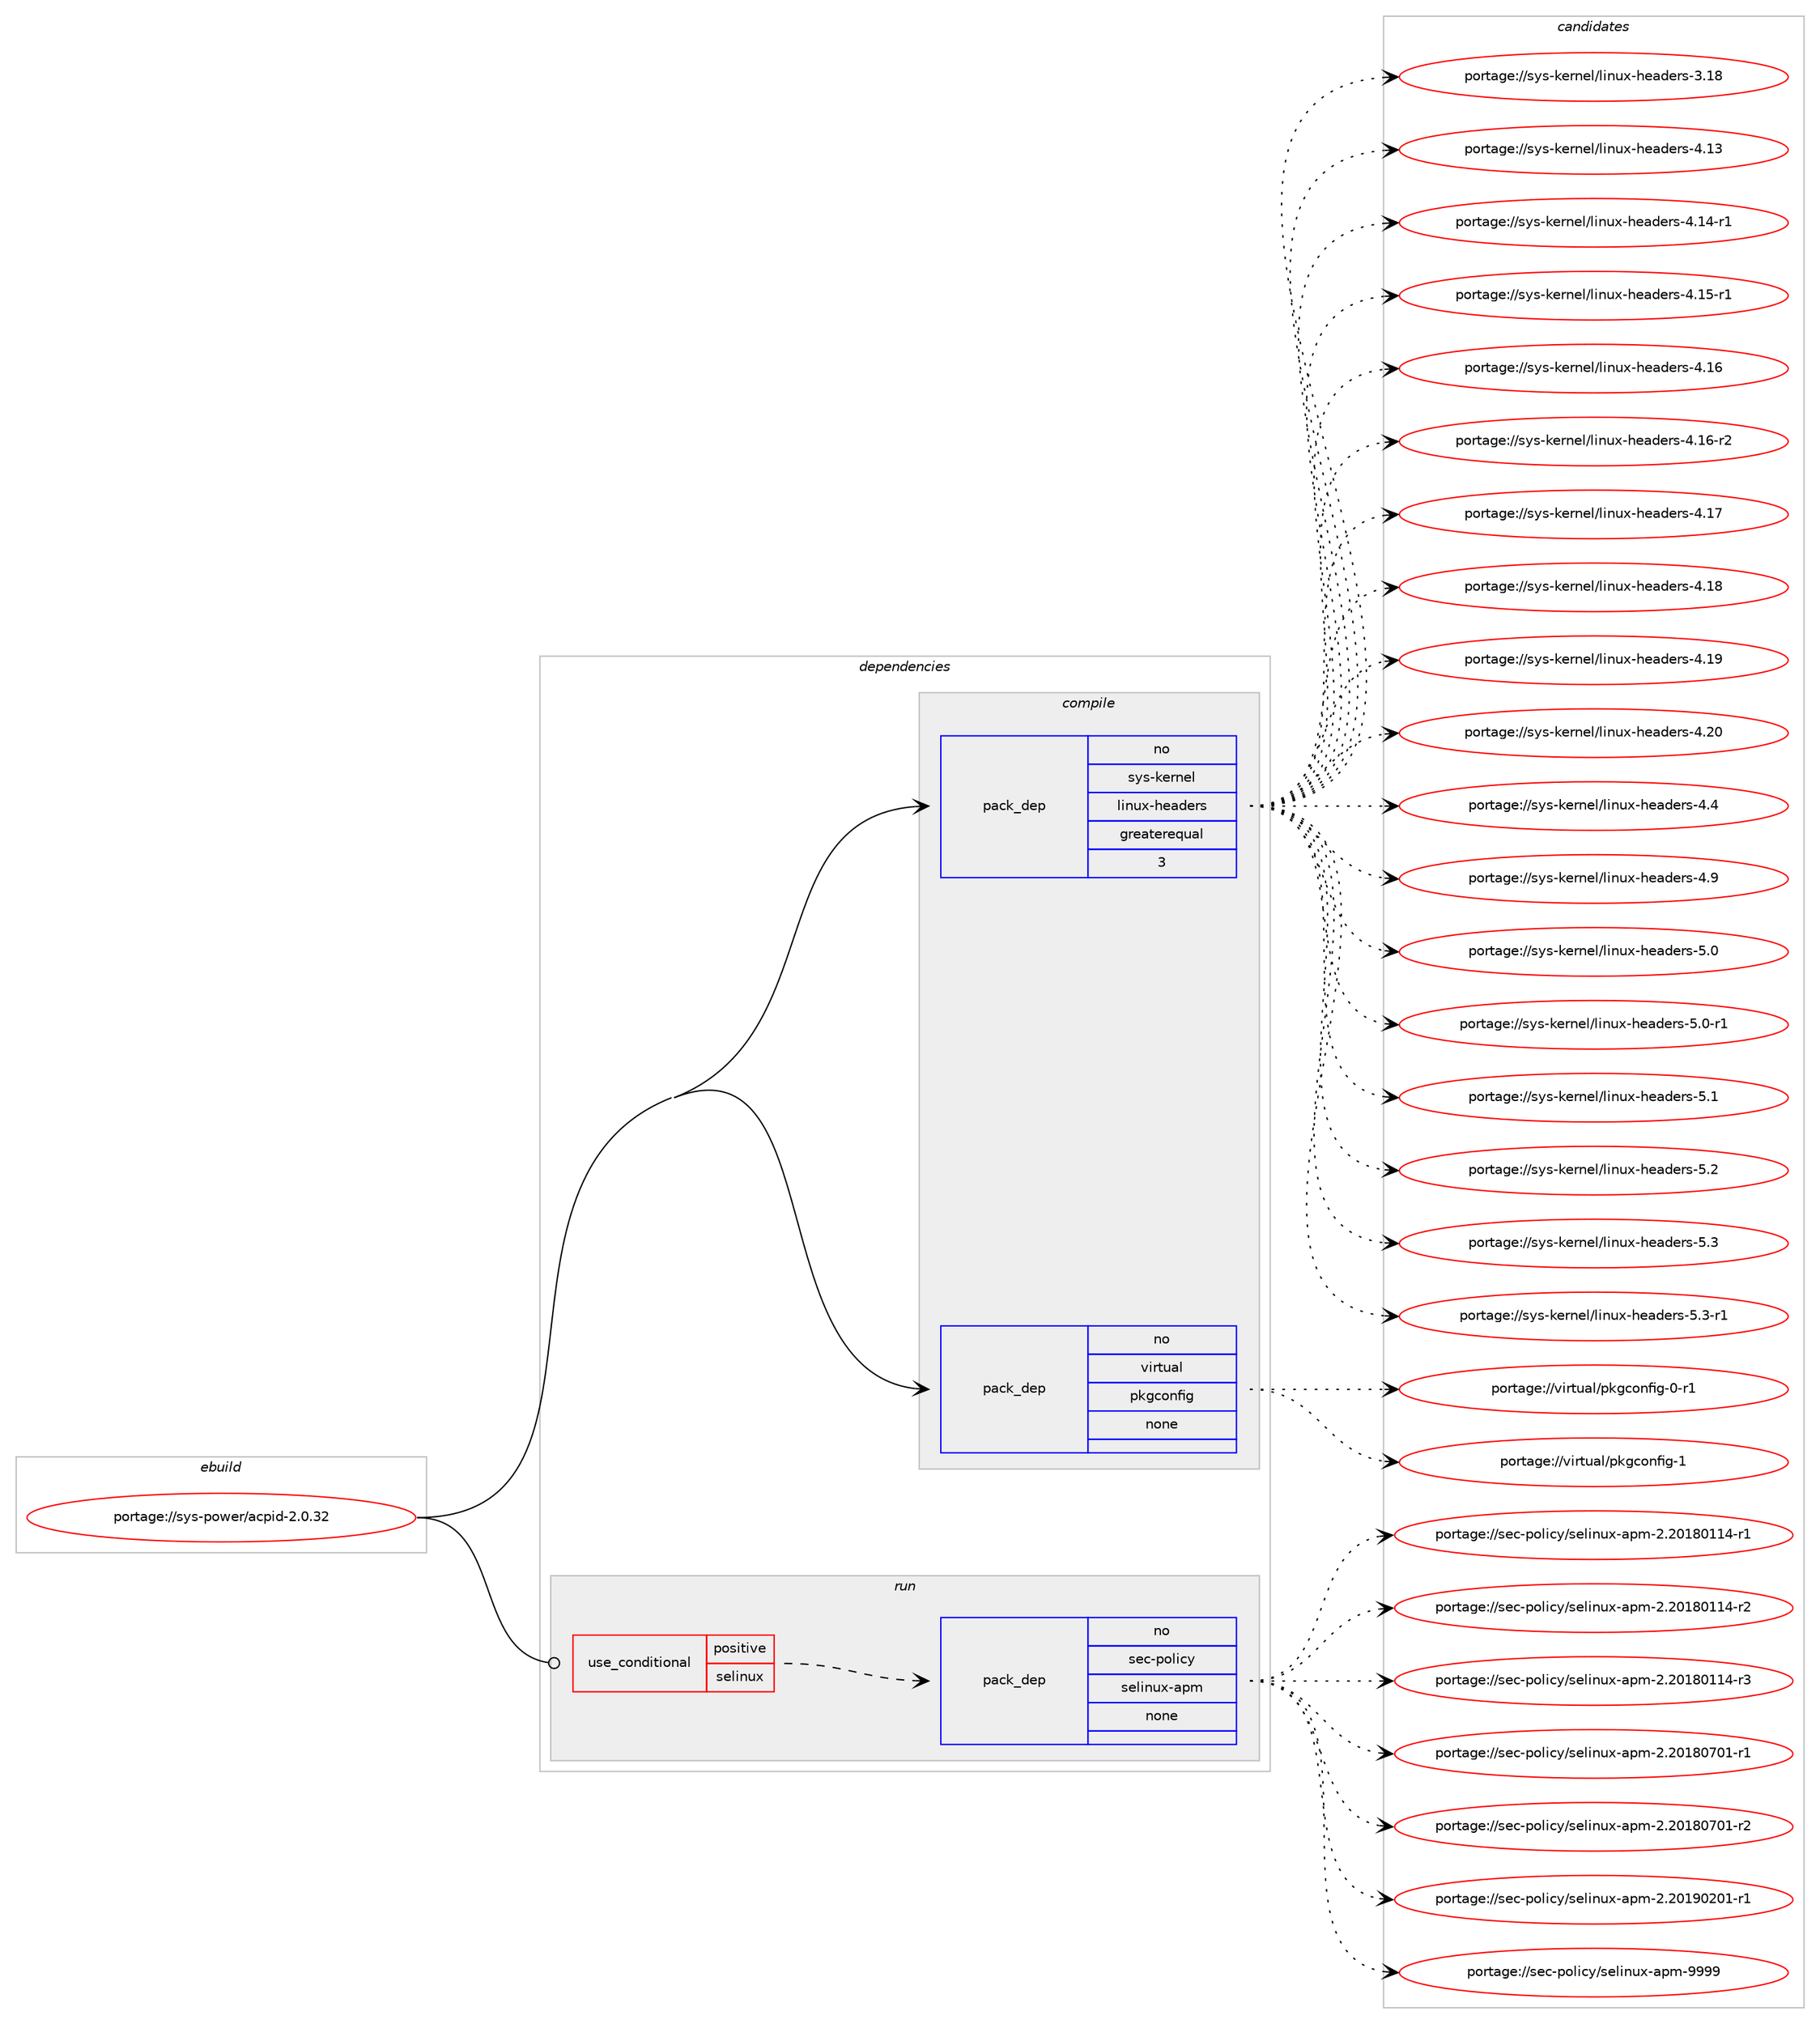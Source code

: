 digraph prolog {

# *************
# Graph options
# *************

newrank=true;
concentrate=true;
compound=true;
graph [rankdir=LR,fontname=Helvetica,fontsize=10,ranksep=1.5];#, ranksep=2.5, nodesep=0.2];
edge  [arrowhead=vee];
node  [fontname=Helvetica,fontsize=10];

# **********
# The ebuild
# **********

subgraph cluster_leftcol {
color=gray;
rank=same;
label=<<i>ebuild</i>>;
id [label="portage://sys-power/acpid-2.0.32", color=red, width=4, href="../sys-power/acpid-2.0.32.svg"];
}

# ****************
# The dependencies
# ****************

subgraph cluster_midcol {
color=gray;
label=<<i>dependencies</i>>;
subgraph cluster_compile {
fillcolor="#eeeeee";
style=filled;
label=<<i>compile</i>>;
subgraph pack320761 {
dependency432875 [label=<<TABLE BORDER="0" CELLBORDER="1" CELLSPACING="0" CELLPADDING="4" WIDTH="220"><TR><TD ROWSPAN="6" CELLPADDING="30">pack_dep</TD></TR><TR><TD WIDTH="110">no</TD></TR><TR><TD>sys-kernel</TD></TR><TR><TD>linux-headers</TD></TR><TR><TD>greaterequal</TD></TR><TR><TD>3</TD></TR></TABLE>>, shape=none, color=blue];
}
id:e -> dependency432875:w [weight=20,style="solid",arrowhead="vee"];
subgraph pack320762 {
dependency432876 [label=<<TABLE BORDER="0" CELLBORDER="1" CELLSPACING="0" CELLPADDING="4" WIDTH="220"><TR><TD ROWSPAN="6" CELLPADDING="30">pack_dep</TD></TR><TR><TD WIDTH="110">no</TD></TR><TR><TD>virtual</TD></TR><TR><TD>pkgconfig</TD></TR><TR><TD>none</TD></TR><TR><TD></TD></TR></TABLE>>, shape=none, color=blue];
}
id:e -> dependency432876:w [weight=20,style="solid",arrowhead="vee"];
}
subgraph cluster_compileandrun {
fillcolor="#eeeeee";
style=filled;
label=<<i>compile and run</i>>;
}
subgraph cluster_run {
fillcolor="#eeeeee";
style=filled;
label=<<i>run</i>>;
subgraph cond104796 {
dependency432877 [label=<<TABLE BORDER="0" CELLBORDER="1" CELLSPACING="0" CELLPADDING="4"><TR><TD ROWSPAN="3" CELLPADDING="10">use_conditional</TD></TR><TR><TD>positive</TD></TR><TR><TD>selinux</TD></TR></TABLE>>, shape=none, color=red];
subgraph pack320763 {
dependency432878 [label=<<TABLE BORDER="0" CELLBORDER="1" CELLSPACING="0" CELLPADDING="4" WIDTH="220"><TR><TD ROWSPAN="6" CELLPADDING="30">pack_dep</TD></TR><TR><TD WIDTH="110">no</TD></TR><TR><TD>sec-policy</TD></TR><TR><TD>selinux-apm</TD></TR><TR><TD>none</TD></TR><TR><TD></TD></TR></TABLE>>, shape=none, color=blue];
}
dependency432877:e -> dependency432878:w [weight=20,style="dashed",arrowhead="vee"];
}
id:e -> dependency432877:w [weight=20,style="solid",arrowhead="odot"];
}
}

# **************
# The candidates
# **************

subgraph cluster_choices {
rank=same;
color=gray;
label=<<i>candidates</i>>;

subgraph choice320761 {
color=black;
nodesep=1;
choiceportage115121115451071011141101011084710810511011712045104101971001011141154551464956 [label="portage://sys-kernel/linux-headers-3.18", color=red, width=4,href="../sys-kernel/linux-headers-3.18.svg"];
choiceportage115121115451071011141101011084710810511011712045104101971001011141154552464951 [label="portage://sys-kernel/linux-headers-4.13", color=red, width=4,href="../sys-kernel/linux-headers-4.13.svg"];
choiceportage1151211154510710111411010110847108105110117120451041019710010111411545524649524511449 [label="portage://sys-kernel/linux-headers-4.14-r1", color=red, width=4,href="../sys-kernel/linux-headers-4.14-r1.svg"];
choiceportage1151211154510710111411010110847108105110117120451041019710010111411545524649534511449 [label="portage://sys-kernel/linux-headers-4.15-r1", color=red, width=4,href="../sys-kernel/linux-headers-4.15-r1.svg"];
choiceportage115121115451071011141101011084710810511011712045104101971001011141154552464954 [label="portage://sys-kernel/linux-headers-4.16", color=red, width=4,href="../sys-kernel/linux-headers-4.16.svg"];
choiceportage1151211154510710111411010110847108105110117120451041019710010111411545524649544511450 [label="portage://sys-kernel/linux-headers-4.16-r2", color=red, width=4,href="../sys-kernel/linux-headers-4.16-r2.svg"];
choiceportage115121115451071011141101011084710810511011712045104101971001011141154552464955 [label="portage://sys-kernel/linux-headers-4.17", color=red, width=4,href="../sys-kernel/linux-headers-4.17.svg"];
choiceportage115121115451071011141101011084710810511011712045104101971001011141154552464956 [label="portage://sys-kernel/linux-headers-4.18", color=red, width=4,href="../sys-kernel/linux-headers-4.18.svg"];
choiceportage115121115451071011141101011084710810511011712045104101971001011141154552464957 [label="portage://sys-kernel/linux-headers-4.19", color=red, width=4,href="../sys-kernel/linux-headers-4.19.svg"];
choiceportage115121115451071011141101011084710810511011712045104101971001011141154552465048 [label="portage://sys-kernel/linux-headers-4.20", color=red, width=4,href="../sys-kernel/linux-headers-4.20.svg"];
choiceportage1151211154510710111411010110847108105110117120451041019710010111411545524652 [label="portage://sys-kernel/linux-headers-4.4", color=red, width=4,href="../sys-kernel/linux-headers-4.4.svg"];
choiceportage1151211154510710111411010110847108105110117120451041019710010111411545524657 [label="portage://sys-kernel/linux-headers-4.9", color=red, width=4,href="../sys-kernel/linux-headers-4.9.svg"];
choiceportage1151211154510710111411010110847108105110117120451041019710010111411545534648 [label="portage://sys-kernel/linux-headers-5.0", color=red, width=4,href="../sys-kernel/linux-headers-5.0.svg"];
choiceportage11512111545107101114110101108471081051101171204510410197100101114115455346484511449 [label="portage://sys-kernel/linux-headers-5.0-r1", color=red, width=4,href="../sys-kernel/linux-headers-5.0-r1.svg"];
choiceportage1151211154510710111411010110847108105110117120451041019710010111411545534649 [label="portage://sys-kernel/linux-headers-5.1", color=red, width=4,href="../sys-kernel/linux-headers-5.1.svg"];
choiceportage1151211154510710111411010110847108105110117120451041019710010111411545534650 [label="portage://sys-kernel/linux-headers-5.2", color=red, width=4,href="../sys-kernel/linux-headers-5.2.svg"];
choiceportage1151211154510710111411010110847108105110117120451041019710010111411545534651 [label="portage://sys-kernel/linux-headers-5.3", color=red, width=4,href="../sys-kernel/linux-headers-5.3.svg"];
choiceportage11512111545107101114110101108471081051101171204510410197100101114115455346514511449 [label="portage://sys-kernel/linux-headers-5.3-r1", color=red, width=4,href="../sys-kernel/linux-headers-5.3-r1.svg"];
dependency432875:e -> choiceportage115121115451071011141101011084710810511011712045104101971001011141154551464956:w [style=dotted,weight="100"];
dependency432875:e -> choiceportage115121115451071011141101011084710810511011712045104101971001011141154552464951:w [style=dotted,weight="100"];
dependency432875:e -> choiceportage1151211154510710111411010110847108105110117120451041019710010111411545524649524511449:w [style=dotted,weight="100"];
dependency432875:e -> choiceportage1151211154510710111411010110847108105110117120451041019710010111411545524649534511449:w [style=dotted,weight="100"];
dependency432875:e -> choiceportage115121115451071011141101011084710810511011712045104101971001011141154552464954:w [style=dotted,weight="100"];
dependency432875:e -> choiceportage1151211154510710111411010110847108105110117120451041019710010111411545524649544511450:w [style=dotted,weight="100"];
dependency432875:e -> choiceportage115121115451071011141101011084710810511011712045104101971001011141154552464955:w [style=dotted,weight="100"];
dependency432875:e -> choiceportage115121115451071011141101011084710810511011712045104101971001011141154552464956:w [style=dotted,weight="100"];
dependency432875:e -> choiceportage115121115451071011141101011084710810511011712045104101971001011141154552464957:w [style=dotted,weight="100"];
dependency432875:e -> choiceportage115121115451071011141101011084710810511011712045104101971001011141154552465048:w [style=dotted,weight="100"];
dependency432875:e -> choiceportage1151211154510710111411010110847108105110117120451041019710010111411545524652:w [style=dotted,weight="100"];
dependency432875:e -> choiceportage1151211154510710111411010110847108105110117120451041019710010111411545524657:w [style=dotted,weight="100"];
dependency432875:e -> choiceportage1151211154510710111411010110847108105110117120451041019710010111411545534648:w [style=dotted,weight="100"];
dependency432875:e -> choiceportage11512111545107101114110101108471081051101171204510410197100101114115455346484511449:w [style=dotted,weight="100"];
dependency432875:e -> choiceportage1151211154510710111411010110847108105110117120451041019710010111411545534649:w [style=dotted,weight="100"];
dependency432875:e -> choiceportage1151211154510710111411010110847108105110117120451041019710010111411545534650:w [style=dotted,weight="100"];
dependency432875:e -> choiceportage1151211154510710111411010110847108105110117120451041019710010111411545534651:w [style=dotted,weight="100"];
dependency432875:e -> choiceportage11512111545107101114110101108471081051101171204510410197100101114115455346514511449:w [style=dotted,weight="100"];
}
subgraph choice320762 {
color=black;
nodesep=1;
choiceportage11810511411611797108471121071039911111010210510345484511449 [label="portage://virtual/pkgconfig-0-r1", color=red, width=4,href="../virtual/pkgconfig-0-r1.svg"];
choiceportage1181051141161179710847112107103991111101021051034549 [label="portage://virtual/pkgconfig-1", color=red, width=4,href="../virtual/pkgconfig-1.svg"];
dependency432876:e -> choiceportage11810511411611797108471121071039911111010210510345484511449:w [style=dotted,weight="100"];
dependency432876:e -> choiceportage1181051141161179710847112107103991111101021051034549:w [style=dotted,weight="100"];
}
subgraph choice320763 {
color=black;
nodesep=1;
choiceportage11510199451121111081059912147115101108105110117120459711210945504650484956484949524511449 [label="portage://sec-policy/selinux-apm-2.20180114-r1", color=red, width=4,href="../sec-policy/selinux-apm-2.20180114-r1.svg"];
choiceportage11510199451121111081059912147115101108105110117120459711210945504650484956484949524511450 [label="portage://sec-policy/selinux-apm-2.20180114-r2", color=red, width=4,href="../sec-policy/selinux-apm-2.20180114-r2.svg"];
choiceportage11510199451121111081059912147115101108105110117120459711210945504650484956484949524511451 [label="portage://sec-policy/selinux-apm-2.20180114-r3", color=red, width=4,href="../sec-policy/selinux-apm-2.20180114-r3.svg"];
choiceportage11510199451121111081059912147115101108105110117120459711210945504650484956485548494511449 [label="portage://sec-policy/selinux-apm-2.20180701-r1", color=red, width=4,href="../sec-policy/selinux-apm-2.20180701-r1.svg"];
choiceportage11510199451121111081059912147115101108105110117120459711210945504650484956485548494511450 [label="portage://sec-policy/selinux-apm-2.20180701-r2", color=red, width=4,href="../sec-policy/selinux-apm-2.20180701-r2.svg"];
choiceportage11510199451121111081059912147115101108105110117120459711210945504650484957485048494511449 [label="portage://sec-policy/selinux-apm-2.20190201-r1", color=red, width=4,href="../sec-policy/selinux-apm-2.20190201-r1.svg"];
choiceportage1151019945112111108105991214711510110810511011712045971121094557575757 [label="portage://sec-policy/selinux-apm-9999", color=red, width=4,href="../sec-policy/selinux-apm-9999.svg"];
dependency432878:e -> choiceportage11510199451121111081059912147115101108105110117120459711210945504650484956484949524511449:w [style=dotted,weight="100"];
dependency432878:e -> choiceportage11510199451121111081059912147115101108105110117120459711210945504650484956484949524511450:w [style=dotted,weight="100"];
dependency432878:e -> choiceportage11510199451121111081059912147115101108105110117120459711210945504650484956484949524511451:w [style=dotted,weight="100"];
dependency432878:e -> choiceportage11510199451121111081059912147115101108105110117120459711210945504650484956485548494511449:w [style=dotted,weight="100"];
dependency432878:e -> choiceportage11510199451121111081059912147115101108105110117120459711210945504650484956485548494511450:w [style=dotted,weight="100"];
dependency432878:e -> choiceportage11510199451121111081059912147115101108105110117120459711210945504650484957485048494511449:w [style=dotted,weight="100"];
dependency432878:e -> choiceportage1151019945112111108105991214711510110810511011712045971121094557575757:w [style=dotted,weight="100"];
}
}

}
